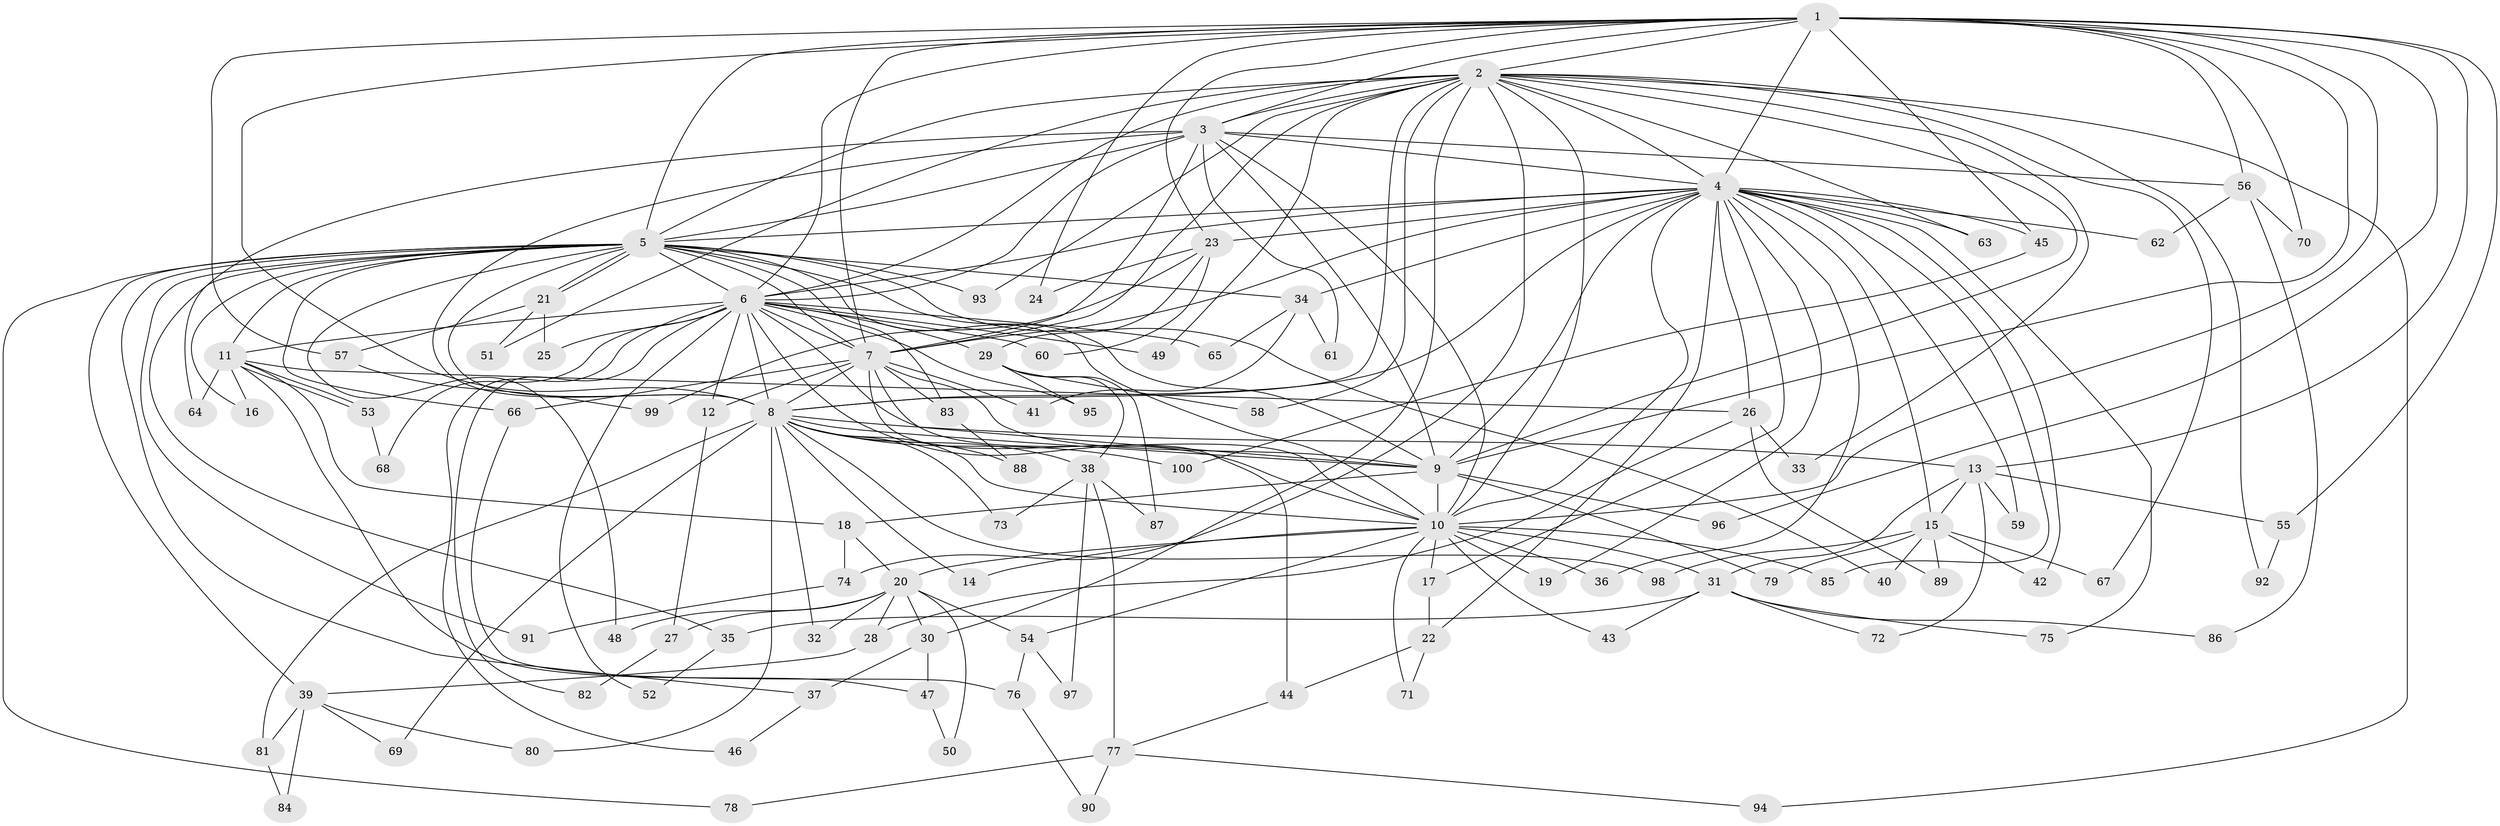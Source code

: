 // Generated by graph-tools (version 1.1) at 2025/38/02/21/25 10:38:52]
// undirected, 100 vertices, 225 edges
graph export_dot {
graph [start="1"]
  node [color=gray90,style=filled];
  1;
  2;
  3;
  4;
  5;
  6;
  7;
  8;
  9;
  10;
  11;
  12;
  13;
  14;
  15;
  16;
  17;
  18;
  19;
  20;
  21;
  22;
  23;
  24;
  25;
  26;
  27;
  28;
  29;
  30;
  31;
  32;
  33;
  34;
  35;
  36;
  37;
  38;
  39;
  40;
  41;
  42;
  43;
  44;
  45;
  46;
  47;
  48;
  49;
  50;
  51;
  52;
  53;
  54;
  55;
  56;
  57;
  58;
  59;
  60;
  61;
  62;
  63;
  64;
  65;
  66;
  67;
  68;
  69;
  70;
  71;
  72;
  73;
  74;
  75;
  76;
  77;
  78;
  79;
  80;
  81;
  82;
  83;
  84;
  85;
  86;
  87;
  88;
  89;
  90;
  91;
  92;
  93;
  94;
  95;
  96;
  97;
  98;
  99;
  100;
  1 -- 2;
  1 -- 3;
  1 -- 4;
  1 -- 5;
  1 -- 6;
  1 -- 7;
  1 -- 8;
  1 -- 9;
  1 -- 10;
  1 -- 13;
  1 -- 23;
  1 -- 24;
  1 -- 45;
  1 -- 55;
  1 -- 56;
  1 -- 57;
  1 -- 70;
  1 -- 96;
  2 -- 3;
  2 -- 4;
  2 -- 5;
  2 -- 6;
  2 -- 7;
  2 -- 8;
  2 -- 9;
  2 -- 10;
  2 -- 30;
  2 -- 33;
  2 -- 49;
  2 -- 51;
  2 -- 58;
  2 -- 63;
  2 -- 67;
  2 -- 74;
  2 -- 92;
  2 -- 93;
  2 -- 94;
  3 -- 4;
  3 -- 5;
  3 -- 6;
  3 -- 7;
  3 -- 8;
  3 -- 9;
  3 -- 10;
  3 -- 56;
  3 -- 61;
  3 -- 64;
  4 -- 5;
  4 -- 6;
  4 -- 7;
  4 -- 8;
  4 -- 9;
  4 -- 10;
  4 -- 15;
  4 -- 17;
  4 -- 19;
  4 -- 22;
  4 -- 23;
  4 -- 26;
  4 -- 34;
  4 -- 36;
  4 -- 42;
  4 -- 45;
  4 -- 59;
  4 -- 62;
  4 -- 63;
  4 -- 75;
  4 -- 85;
  5 -- 6;
  5 -- 7;
  5 -- 8;
  5 -- 9;
  5 -- 10;
  5 -- 11;
  5 -- 16;
  5 -- 21;
  5 -- 21;
  5 -- 34;
  5 -- 35;
  5 -- 37;
  5 -- 39;
  5 -- 40;
  5 -- 48;
  5 -- 66;
  5 -- 78;
  5 -- 83;
  5 -- 91;
  5 -- 93;
  6 -- 7;
  6 -- 8;
  6 -- 9;
  6 -- 10;
  6 -- 11;
  6 -- 12;
  6 -- 25;
  6 -- 29;
  6 -- 46;
  6 -- 49;
  6 -- 52;
  6 -- 60;
  6 -- 65;
  6 -- 68;
  6 -- 82;
  6 -- 95;
  7 -- 8;
  7 -- 9;
  7 -- 10;
  7 -- 12;
  7 -- 41;
  7 -- 44;
  7 -- 66;
  7 -- 83;
  8 -- 9;
  8 -- 10;
  8 -- 13;
  8 -- 14;
  8 -- 32;
  8 -- 38;
  8 -- 69;
  8 -- 73;
  8 -- 80;
  8 -- 81;
  8 -- 88;
  8 -- 98;
  8 -- 100;
  9 -- 10;
  9 -- 18;
  9 -- 79;
  9 -- 96;
  10 -- 14;
  10 -- 17;
  10 -- 19;
  10 -- 20;
  10 -- 31;
  10 -- 36;
  10 -- 43;
  10 -- 54;
  10 -- 71;
  10 -- 85;
  11 -- 16;
  11 -- 18;
  11 -- 26;
  11 -- 47;
  11 -- 53;
  11 -- 53;
  11 -- 64;
  12 -- 27;
  13 -- 15;
  13 -- 31;
  13 -- 55;
  13 -- 59;
  13 -- 72;
  15 -- 40;
  15 -- 42;
  15 -- 67;
  15 -- 79;
  15 -- 89;
  15 -- 98;
  17 -- 22;
  18 -- 20;
  18 -- 74;
  20 -- 27;
  20 -- 28;
  20 -- 30;
  20 -- 32;
  20 -- 48;
  20 -- 50;
  20 -- 54;
  21 -- 25;
  21 -- 51;
  21 -- 57;
  22 -- 44;
  22 -- 71;
  23 -- 24;
  23 -- 29;
  23 -- 60;
  23 -- 99;
  26 -- 28;
  26 -- 33;
  26 -- 89;
  27 -- 82;
  28 -- 39;
  29 -- 38;
  29 -- 58;
  29 -- 87;
  29 -- 95;
  30 -- 37;
  30 -- 47;
  31 -- 35;
  31 -- 43;
  31 -- 72;
  31 -- 75;
  31 -- 86;
  34 -- 41;
  34 -- 61;
  34 -- 65;
  35 -- 52;
  37 -- 46;
  38 -- 73;
  38 -- 77;
  38 -- 87;
  38 -- 97;
  39 -- 69;
  39 -- 80;
  39 -- 81;
  39 -- 84;
  44 -- 77;
  45 -- 100;
  47 -- 50;
  53 -- 68;
  54 -- 76;
  54 -- 97;
  55 -- 92;
  56 -- 62;
  56 -- 70;
  56 -- 86;
  57 -- 99;
  66 -- 76;
  74 -- 91;
  76 -- 90;
  77 -- 78;
  77 -- 90;
  77 -- 94;
  81 -- 84;
  83 -- 88;
}
